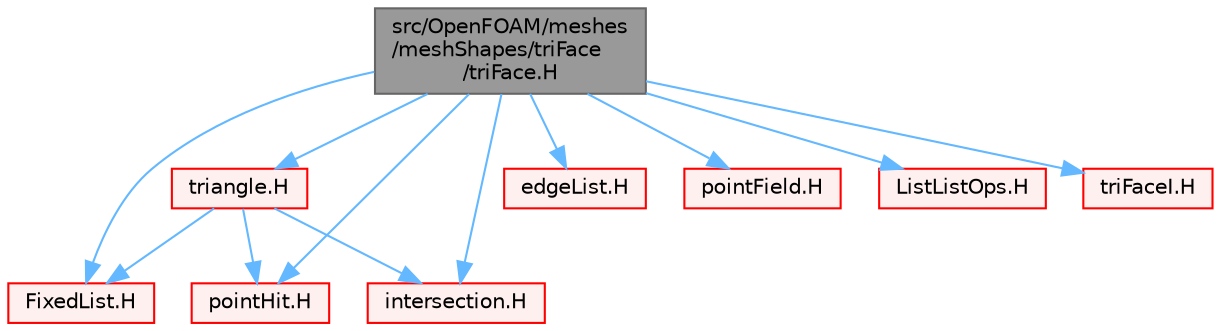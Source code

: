 digraph "src/OpenFOAM/meshes/meshShapes/triFace/triFace.H"
{
 // LATEX_PDF_SIZE
  bgcolor="transparent";
  edge [fontname=Helvetica,fontsize=10,labelfontname=Helvetica,labelfontsize=10];
  node [fontname=Helvetica,fontsize=10,shape=box,height=0.2,width=0.4];
  Node1 [id="Node000001",label="src/OpenFOAM/meshes\l/meshShapes/triFace\l/triFace.H",height=0.2,width=0.4,color="gray40", fillcolor="grey60", style="filled", fontcolor="black",tooltip=" "];
  Node1 -> Node2 [id="edge1_Node000001_Node000002",color="steelblue1",style="solid",tooltip=" "];
  Node2 [id="Node000002",label="FixedList.H",height=0.2,width=0.4,color="red", fillcolor="#FFF0F0", style="filled",URL="$FixedList_8H.html",tooltip=" "];
  Node1 -> Node92 [id="edge2_Node000001_Node000092",color="steelblue1",style="solid",tooltip=" "];
  Node92 [id="Node000092",label="edgeList.H",height=0.2,width=0.4,color="red", fillcolor="#FFF0F0", style="filled",URL="$edgeList_8H.html",tooltip=" "];
  Node1 -> Node134 [id="edge3_Node000001_Node000134",color="steelblue1",style="solid",tooltip=" "];
  Node134 [id="Node000134",label="pointHit.H",height=0.2,width=0.4,color="red", fillcolor="#FFF0F0", style="filled",URL="$pointHit_8H.html",tooltip=" "];
  Node1 -> Node207 [id="edge4_Node000001_Node000207",color="steelblue1",style="solid",tooltip=" "];
  Node207 [id="Node000207",label="intersection.H",height=0.2,width=0.4,color="red", fillcolor="#FFF0F0", style="filled",URL="$intersection_8H.html",tooltip=" "];
  Node1 -> Node141 [id="edge5_Node000001_Node000141",color="steelblue1",style="solid",tooltip=" "];
  Node141 [id="Node000141",label="pointField.H",height=0.2,width=0.4,color="red", fillcolor="#FFF0F0", style="filled",URL="$pointField_8H.html",tooltip=" "];
  Node1 -> Node208 [id="edge6_Node000001_Node000208",color="steelblue1",style="solid",tooltip=" "];
  Node208 [id="Node000208",label="triangle.H",height=0.2,width=0.4,color="red", fillcolor="#FFF0F0", style="filled",URL="$triangle_8H.html",tooltip=" "];
  Node208 -> Node207 [id="edge7_Node000208_Node000207",color="steelblue1",style="solid",tooltip=" "];
  Node208 -> Node134 [id="edge8_Node000208_Node000134",color="steelblue1",style="solid",tooltip=" "];
  Node208 -> Node2 [id="edge9_Node000208_Node000002",color="steelblue1",style="solid",tooltip=" "];
  Node1 -> Node222 [id="edge10_Node000001_Node000222",color="steelblue1",style="solid",tooltip=" "];
  Node222 [id="Node000222",label="ListListOps.H",height=0.2,width=0.4,color="red", fillcolor="#FFF0F0", style="filled",URL="$ListListOps_8H.html",tooltip=" "];
  Node1 -> Node228 [id="edge11_Node000001_Node000228",color="steelblue1",style="solid",tooltip=" "];
  Node228 [id="Node000228",label="triFaceI.H",height=0.2,width=0.4,color="red", fillcolor="#FFF0F0", style="filled",URL="$triFaceI_8H.html",tooltip=" "];
}

